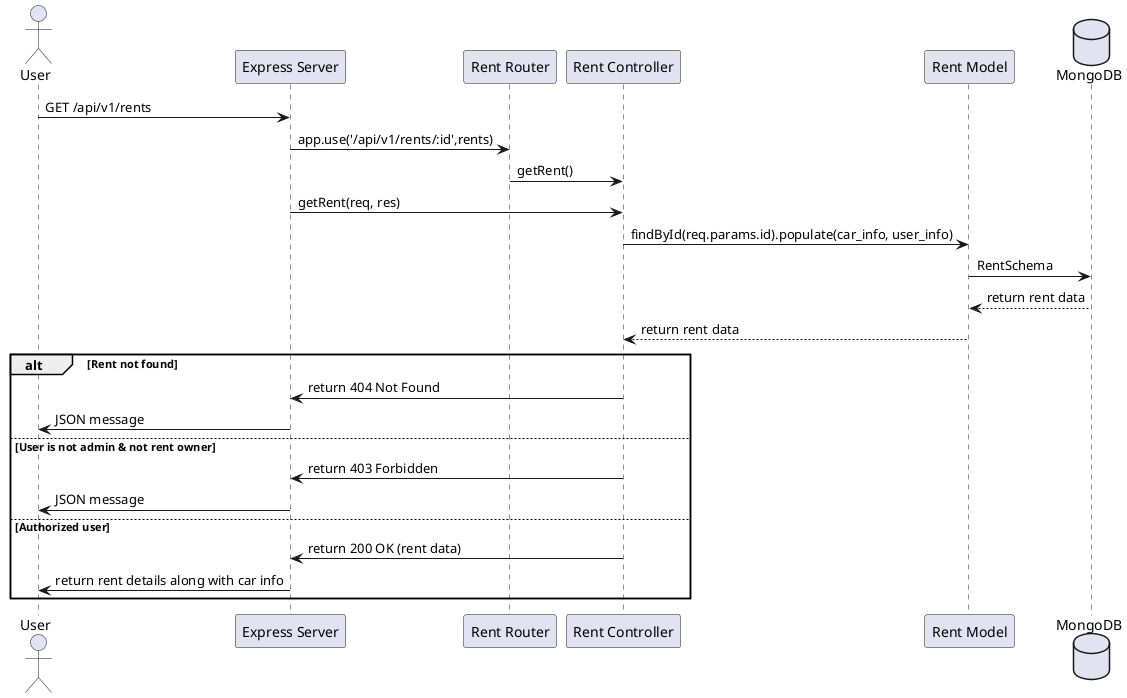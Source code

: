 @startuml
actor User
participant "Express Server" as Server
participant "Rent Router" as Router
participant "Rent Controller" as Controller
participant "Rent Model" as RentModel
database "MongoDB" as DB

User -> Server: GET /api/v1/rents
Server -> Router: app.use('/api/v1/rents/:id',rents)
Router -> Controller: getRent()

Server -> Controller: getRent(req, res)
Controller -> RentModel: findById(req.params.id).populate(car_info, user_info)
RentModel -> DB: RentSchema
DB --> RentModel: return rent data
RentModel --> Controller: return rent data

alt Rent not found
    Controller -> Server: return 404 Not Found
    Server -> User: JSON message
else User is not admin & not rent owner
    Controller -> Server: return 403 Forbidden
    Server -> User: JSON message
else Authorized user
    Controller -> Server: return 200 OK (rent data)
    Server -> User: return rent details along with car info
end
@enduml
